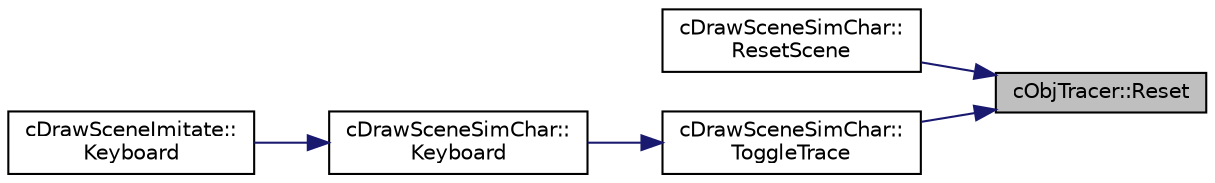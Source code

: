 digraph "cObjTracer::Reset"
{
 // LATEX_PDF_SIZE
  edge [fontname="Helvetica",fontsize="10",labelfontname="Helvetica",labelfontsize="10"];
  node [fontname="Helvetica",fontsize="10",shape=record];
  rankdir="RL";
  Node1 [label="cObjTracer::Reset",height=0.2,width=0.4,color="black", fillcolor="grey75", style="filled", fontcolor="black",tooltip=" "];
  Node1 -> Node2 [dir="back",color="midnightblue",fontsize="10",style="solid",fontname="Helvetica"];
  Node2 [label="cDrawSceneSimChar::\lResetScene",height=0.2,width=0.4,color="black", fillcolor="white", style="filled",URL="$classc_draw_scene_sim_char.html#a7381bb63219567bf9f3a8fea89f25f31",tooltip=" "];
  Node1 -> Node3 [dir="back",color="midnightblue",fontsize="10",style="solid",fontname="Helvetica"];
  Node3 [label="cDrawSceneSimChar::\lToggleTrace",height=0.2,width=0.4,color="black", fillcolor="white", style="filled",URL="$classc_draw_scene_sim_char.html#a43263d2e7d325f8ee71375fa1834a88f",tooltip=" "];
  Node3 -> Node4 [dir="back",color="midnightblue",fontsize="10",style="solid",fontname="Helvetica"];
  Node4 [label="cDrawSceneSimChar::\lKeyboard",height=0.2,width=0.4,color="black", fillcolor="white", style="filled",URL="$classc_draw_scene_sim_char.html#a0515846bf857fadc1bcf1624a5b9986a",tooltip=" "];
  Node4 -> Node5 [dir="back",color="midnightblue",fontsize="10",style="solid",fontname="Helvetica"];
  Node5 [label="cDrawSceneImitate::\lKeyboard",height=0.2,width=0.4,color="black", fillcolor="white", style="filled",URL="$classc_draw_scene_imitate.html#a63bbe9cd155ddee41d8124ff0f2d0c1f",tooltip=" "];
}

